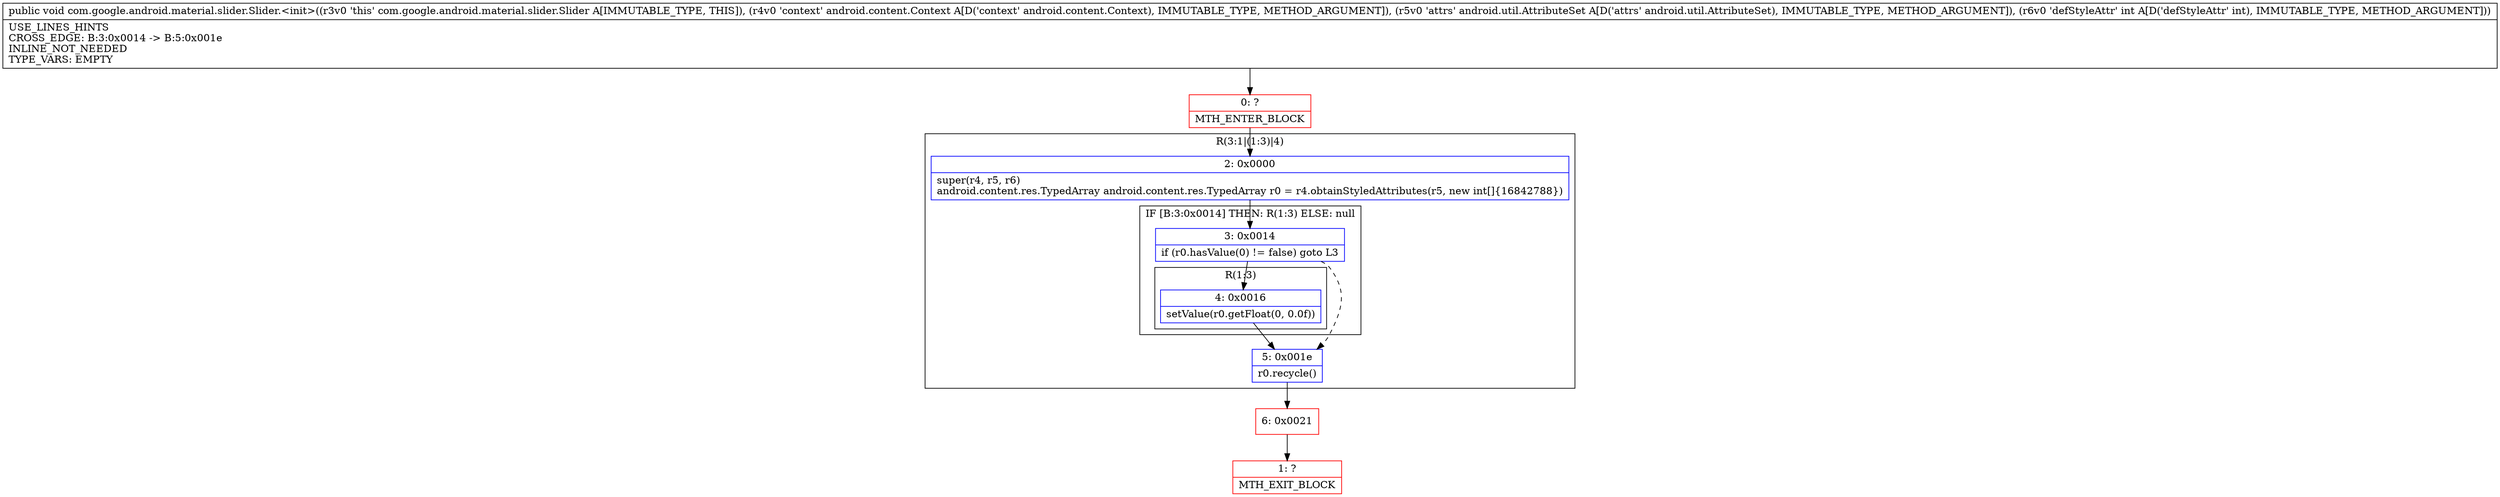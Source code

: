digraph "CFG forcom.google.android.material.slider.Slider.\<init\>(Landroid\/content\/Context;Landroid\/util\/AttributeSet;I)V" {
subgraph cluster_Region_554617388 {
label = "R(3:1|(1:3)|4)";
node [shape=record,color=blue];
Node_2 [shape=record,label="{2\:\ 0x0000|super(r4, r5, r6)\landroid.content.res.TypedArray android.content.res.TypedArray r0 = r4.obtainStyledAttributes(r5, new int[]\{16842788\})\l}"];
subgraph cluster_IfRegion_881111367 {
label = "IF [B:3:0x0014] THEN: R(1:3) ELSE: null";
node [shape=record,color=blue];
Node_3 [shape=record,label="{3\:\ 0x0014|if (r0.hasValue(0) != false) goto L3\l}"];
subgraph cluster_Region_1204388526 {
label = "R(1:3)";
node [shape=record,color=blue];
Node_4 [shape=record,label="{4\:\ 0x0016|setValue(r0.getFloat(0, 0.0f))\l}"];
}
}
Node_5 [shape=record,label="{5\:\ 0x001e|r0.recycle()\l}"];
}
Node_0 [shape=record,color=red,label="{0\:\ ?|MTH_ENTER_BLOCK\l}"];
Node_6 [shape=record,color=red,label="{6\:\ 0x0021}"];
Node_1 [shape=record,color=red,label="{1\:\ ?|MTH_EXIT_BLOCK\l}"];
MethodNode[shape=record,label="{public void com.google.android.material.slider.Slider.\<init\>((r3v0 'this' com.google.android.material.slider.Slider A[IMMUTABLE_TYPE, THIS]), (r4v0 'context' android.content.Context A[D('context' android.content.Context), IMMUTABLE_TYPE, METHOD_ARGUMENT]), (r5v0 'attrs' android.util.AttributeSet A[D('attrs' android.util.AttributeSet), IMMUTABLE_TYPE, METHOD_ARGUMENT]), (r6v0 'defStyleAttr' int A[D('defStyleAttr' int), IMMUTABLE_TYPE, METHOD_ARGUMENT]))  | USE_LINES_HINTS\lCROSS_EDGE: B:3:0x0014 \-\> B:5:0x001e\lINLINE_NOT_NEEDED\lTYPE_VARS: EMPTY\l}"];
MethodNode -> Node_0;Node_2 -> Node_3;
Node_3 -> Node_4;
Node_3 -> Node_5[style=dashed];
Node_4 -> Node_5;
Node_5 -> Node_6;
Node_0 -> Node_2;
Node_6 -> Node_1;
}

